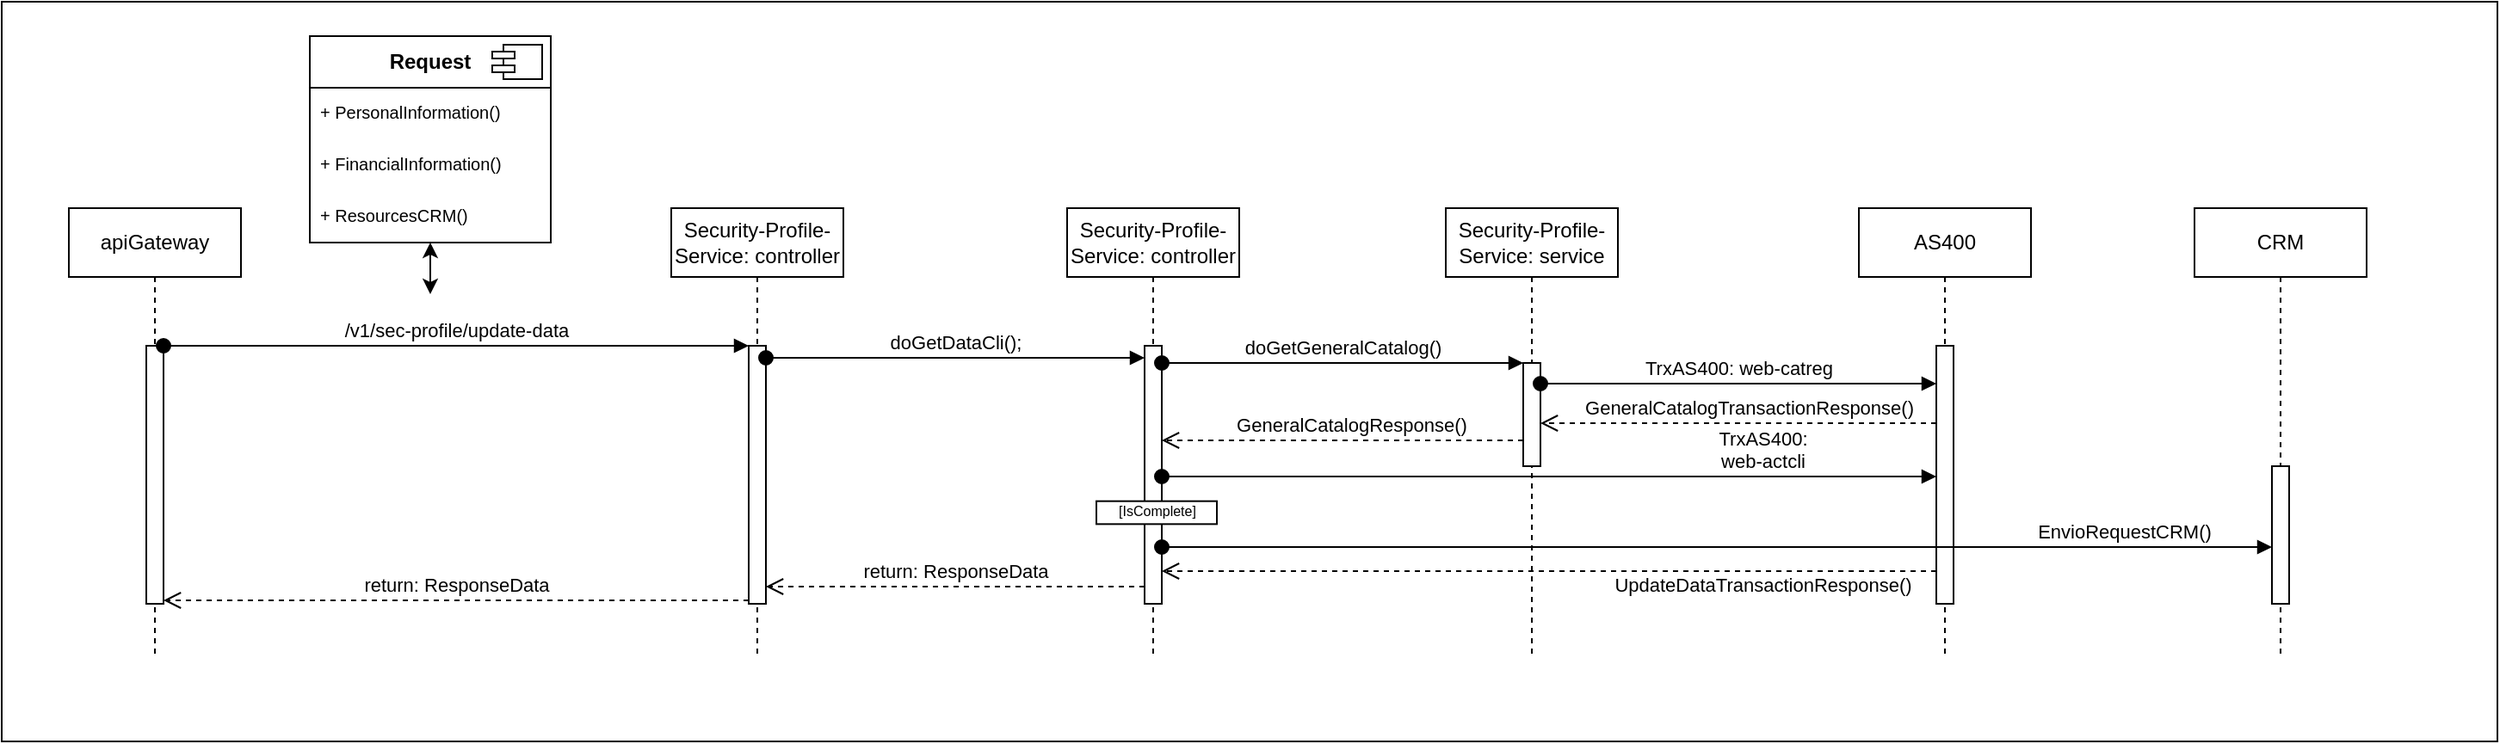 <mxfile version="24.0.1" type="github">
  <diagram name="Page-1" id="2YBvvXClWsGukQMizWep">
    <mxGraphModel dx="1692" dy="1922" grid="1" gridSize="10" guides="1" tooltips="1" connect="1" arrows="1" fold="1" page="1" pageScale="1" pageWidth="850" pageHeight="1100" math="0" shadow="0">
      <root>
        <mxCell id="0" />
        <mxCell id="1" parent="0" />
        <mxCell id="PbU3zcuCg3H1aTCnQKXc-6" value="" style="rounded=0;whiteSpace=wrap;html=1;" parent="1" vertex="1">
          <mxGeometry x="1" y="-80" width="1450" height="430" as="geometry" />
        </mxCell>
        <mxCell id="aM9ryv3xv72pqoxQDRHE-1" value="apiGateway&lt;br&gt;" style="shape=umlLifeline;perimeter=lifelinePerimeter;whiteSpace=wrap;html=1;container=0;dropTarget=0;collapsible=0;recursiveResize=0;outlineConnect=0;portConstraint=eastwest;newEdgeStyle={&quot;edgeStyle&quot;:&quot;elbowEdgeStyle&quot;,&quot;elbow&quot;:&quot;vertical&quot;,&quot;curved&quot;:0,&quot;rounded&quot;:0};" parent="1" vertex="1">
          <mxGeometry x="40" y="40" width="100" height="260" as="geometry" />
        </mxCell>
        <mxCell id="aM9ryv3xv72pqoxQDRHE-2" value="" style="html=1;points=[];perimeter=orthogonalPerimeter;outlineConnect=0;targetShapes=umlLifeline;portConstraint=eastwest;newEdgeStyle={&quot;edgeStyle&quot;:&quot;elbowEdgeStyle&quot;,&quot;elbow&quot;:&quot;vertical&quot;,&quot;curved&quot;:0,&quot;rounded&quot;:0};" parent="aM9ryv3xv72pqoxQDRHE-1" vertex="1">
          <mxGeometry x="45" y="80" width="10" height="150" as="geometry" />
        </mxCell>
        <mxCell id="aM9ryv3xv72pqoxQDRHE-5" value="Security-Profile-Service: controller" style="shape=umlLifeline;perimeter=lifelinePerimeter;whiteSpace=wrap;html=1;container=0;dropTarget=0;collapsible=0;recursiveResize=0;outlineConnect=0;portConstraint=eastwest;newEdgeStyle={&quot;edgeStyle&quot;:&quot;elbowEdgeStyle&quot;,&quot;elbow&quot;:&quot;vertical&quot;,&quot;curved&quot;:0,&quot;rounded&quot;:0};" parent="1" vertex="1">
          <mxGeometry x="390" y="40" width="100" height="260" as="geometry" />
        </mxCell>
        <mxCell id="aM9ryv3xv72pqoxQDRHE-6" value="" style="html=1;points=[];perimeter=orthogonalPerimeter;outlineConnect=0;targetShapes=umlLifeline;portConstraint=eastwest;newEdgeStyle={&quot;edgeStyle&quot;:&quot;elbowEdgeStyle&quot;,&quot;elbow&quot;:&quot;vertical&quot;,&quot;curved&quot;:0,&quot;rounded&quot;:0};" parent="aM9ryv3xv72pqoxQDRHE-5" vertex="1">
          <mxGeometry x="45" y="80" width="10" height="150" as="geometry" />
        </mxCell>
        <mxCell id="aM9ryv3xv72pqoxQDRHE-8" value="return: ResponseData" style="html=1;verticalAlign=bottom;endArrow=open;dashed=1;endSize=8;edgeStyle=elbowEdgeStyle;elbow=vertical;curved=0;rounded=0;" parent="1" edge="1">
          <mxGeometry x="0.002" relative="1" as="geometry">
            <mxPoint x="95" y="268" as="targetPoint" />
            <Array as="points">
              <mxPoint x="380" y="268" />
              <mxPoint x="350" y="288" />
              <mxPoint x="410" y="258" />
              <mxPoint x="320" y="238" />
              <mxPoint x="360" y="218" />
              <mxPoint x="290" y="348" />
              <mxPoint x="190" y="338" />
            </Array>
            <mxPoint x="435" y="268" as="sourcePoint" />
            <mxPoint as="offset" />
          </mxGeometry>
        </mxCell>
        <mxCell id="aM9ryv3xv72pqoxQDRHE-3" value="/v1/sec-profile/update-data" style="html=1;verticalAlign=bottom;startArrow=oval;endArrow=block;startSize=8;edgeStyle=elbowEdgeStyle;elbow=vertical;curved=0;rounded=0;" parent="1" source="aM9ryv3xv72pqoxQDRHE-2" target="aM9ryv3xv72pqoxQDRHE-6" edge="1">
          <mxGeometry relative="1" as="geometry">
            <mxPoint x="190" y="120" as="sourcePoint" />
            <mxPoint x="290" y="120" as="targetPoint" />
            <Array as="points">
              <mxPoint x="300" y="120" />
            </Array>
          </mxGeometry>
        </mxCell>
        <mxCell id="HiY7SZF4ZYyABJ327SN8-1" value="&lt;span style=&quot;font-weight: normal;&quot;&gt;Security-Profile-Service: controller&lt;/span&gt;" style="shape=umlLifeline;perimeter=lifelinePerimeter;whiteSpace=wrap;html=1;container=0;dropTarget=0;collapsible=0;recursiveResize=0;outlineConnect=0;portConstraint=eastwest;newEdgeStyle={&quot;edgeStyle&quot;:&quot;elbowEdgeStyle&quot;,&quot;elbow&quot;:&quot;vertical&quot;,&quot;curved&quot;:0,&quot;rounded&quot;:0};fontStyle=1" parent="1" vertex="1">
          <mxGeometry x="620" y="40" width="100" height="260" as="geometry" />
        </mxCell>
        <mxCell id="HiY7SZF4ZYyABJ327SN8-2" value="" style="html=1;points=[];perimeter=orthogonalPerimeter;outlineConnect=0;targetShapes=umlLifeline;portConstraint=eastwest;newEdgeStyle={&quot;edgeStyle&quot;:&quot;elbowEdgeStyle&quot;,&quot;elbow&quot;:&quot;vertical&quot;,&quot;curved&quot;:0,&quot;rounded&quot;:0};" parent="HiY7SZF4ZYyABJ327SN8-1" vertex="1">
          <mxGeometry x="45" y="80" width="10" height="150" as="geometry" />
        </mxCell>
        <mxCell id="HiY7SZF4ZYyABJ327SN8-4" value="AS400" style="shape=umlLifeline;perimeter=lifelinePerimeter;whiteSpace=wrap;html=1;container=0;dropTarget=0;collapsible=0;recursiveResize=0;outlineConnect=0;portConstraint=eastwest;newEdgeStyle={&quot;edgeStyle&quot;:&quot;elbowEdgeStyle&quot;,&quot;elbow&quot;:&quot;vertical&quot;,&quot;curved&quot;:0,&quot;rounded&quot;:0};" parent="1" vertex="1">
          <mxGeometry x="1080" y="40" width="100" height="260" as="geometry" />
        </mxCell>
        <mxCell id="HiY7SZF4ZYyABJ327SN8-5" value="" style="html=1;points=[];perimeter=orthogonalPerimeter;outlineConnect=0;targetShapes=umlLifeline;portConstraint=eastwest;newEdgeStyle={&quot;edgeStyle&quot;:&quot;elbowEdgeStyle&quot;,&quot;elbow&quot;:&quot;vertical&quot;,&quot;curved&quot;:0,&quot;rounded&quot;:0};" parent="HiY7SZF4ZYyABJ327SN8-4" vertex="1">
          <mxGeometry x="45" y="80" width="10" height="150" as="geometry" />
        </mxCell>
        <mxCell id="HiY7SZF4ZYyABJ327SN8-6" value="TrxAS400:&lt;br style=&quot;border-color: var(--border-color);&quot;&gt;web-actcli" style="html=1;verticalAlign=bottom;startArrow=oval;endArrow=block;startSize=8;edgeStyle=elbowEdgeStyle;elbow=vertical;curved=0;rounded=0;" parent="1" edge="1">
          <mxGeometry x="0.548" relative="1" as="geometry">
            <mxPoint x="675" y="196" as="sourcePoint" />
            <mxPoint x="1125" y="196" as="targetPoint" />
            <Array as="points">
              <mxPoint x="800" y="196" />
              <mxPoint x="820" y="206" />
              <mxPoint x="800" y="146" />
              <mxPoint x="780" y="206" />
              <mxPoint x="800" y="146" />
              <mxPoint x="835" y="186" />
            </Array>
            <mxPoint as="offset" />
          </mxGeometry>
        </mxCell>
        <mxCell id="HiY7SZF4ZYyABJ327SN8-13" value="Request" style="swimlane;whiteSpace=wrap;html=1;startSize=30;" parent="1" vertex="1">
          <mxGeometry x="180" y="-60" width="140" height="120" as="geometry" />
        </mxCell>
        <mxCell id="HiY7SZF4ZYyABJ327SN8-14" value="" style="shape=module;jettyWidth=13;jettyHeight=4;" parent="HiY7SZF4ZYyABJ327SN8-13" vertex="1">
          <mxGeometry x="1" width="29" height="20" relative="1" as="geometry">
            <mxPoint x="-34" y="5" as="offset" />
          </mxGeometry>
        </mxCell>
        <mxCell id="HiY7SZF4ZYyABJ327SN8-15" value="&lt;p style=&quot;line-height:1.38;margin-top:0pt;margin-bottom:0pt;&quot; dir=&quot;ltr&quot;&gt;&lt;/p&gt;&lt;p style=&quot;line-height:1.38;margin-top:0pt;margin-bottom:0pt;&quot; dir=&quot;ltr&quot;&gt;&lt;/p&gt;&lt;p style=&quot;line-height:1.38;margin-top:0pt;margin-bottom:0pt;&quot; dir=&quot;ltr&quot;&gt;&lt;/p&gt;&lt;p style=&quot;line-height:1.38;margin-top:0pt;margin-bottom:0pt;&quot; dir=&quot;ltr&quot;&gt;&lt;/p&gt;&lt;p style=&quot;line-height:1.38;margin-top:0pt;margin-bottom:0pt;&quot; dir=&quot;ltr&quot;&gt;&lt;/p&gt;&lt;p style=&quot;line-height:1.38;margin-top:0pt;margin-bottom:0pt;&quot; dir=&quot;ltr&quot;&gt;&lt;/p&gt;&lt;p style=&quot;line-height:1.38;margin-top:0pt;margin-bottom:0pt;&quot; dir=&quot;ltr&quot;&gt;&lt;/p&gt;&lt;p style=&quot;line-height:1.38;margin-top:0pt;margin-bottom:0pt;&quot; dir=&quot;ltr&quot;&gt;&lt;/p&gt;&lt;p style=&quot;line-height:1.38;margin-top:0pt;margin-bottom:0pt;&quot; dir=&quot;ltr&quot;&gt;&lt;/p&gt;&lt;p style=&quot;line-height:1.38;margin-top:0pt;margin-bottom:0pt;&quot; dir=&quot;ltr&quot;&gt;&lt;/p&gt;&lt;p style=&quot;line-height:1.38;margin-top:0pt;margin-bottom:0pt;&quot; dir=&quot;ltr&quot;&gt;&lt;/p&gt;&lt;p style=&quot;line-height:1.38;margin-top:0pt;margin-bottom:0pt;&quot; dir=&quot;ltr&quot;&gt;&lt;/p&gt;&lt;p style=&quot;line-height:1.38;margin-top:0pt;margin-bottom:0pt;&quot; dir=&quot;ltr&quot;&gt;&lt;/p&gt;&lt;p style=&quot;line-height:1.38;margin-top:0pt;margin-bottom:0pt;&quot; dir=&quot;ltr&quot;&gt;&lt;/p&gt;&lt;p style=&quot;line-height:1.38;margin-top:0pt;margin-bottom:0pt;&quot; dir=&quot;ltr&quot;&gt;&lt;/p&gt;&lt;p style=&quot;line-height:1.38;margin-top:0pt;margin-bottom:0pt;&quot; dir=&quot;ltr&quot;&gt;&lt;/p&gt;&lt;p style=&quot;line-height:1.38;margin-top:0pt;margin-bottom:0pt;&quot; dir=&quot;ltr&quot;&gt;&lt;/p&gt;&lt;p style=&quot;line-height:1.38;margin-top:0pt;margin-bottom:0pt;&quot; dir=&quot;ltr&quot;&gt;&lt;/p&gt;&lt;div&gt;&lt;/div&gt;&lt;font size=&quot;1&quot; face=&quot;Arial, sans-serif&quot;&gt;+ PersonalInformation()&lt;/font&gt;&lt;br&gt;&lt;span id=&quot;docs-internal-guid-35b9aa86-7fff-8cd9-a609-26aaf156870c&quot;&gt;&lt;/span&gt;" style="text;strokeColor=none;fillColor=none;align=left;verticalAlign=top;spacingLeft=4;spacingRight=4;overflow=hidden;rotatable=0;points=[[0,0.5],[1,0.5]];portConstraint=eastwest;whiteSpace=wrap;html=1;" parent="HiY7SZF4ZYyABJ327SN8-13" vertex="1">
          <mxGeometry y="30" width="200" height="30" as="geometry" />
        </mxCell>
        <mxCell id="PbU3zcuCg3H1aTCnQKXc-4" value="&lt;p style=&quot;line-height:1.38;margin-top:0pt;margin-bottom:0pt;&quot; dir=&quot;ltr&quot;&gt;&lt;/p&gt;&lt;p style=&quot;line-height:1.38;margin-top:0pt;margin-bottom:0pt;&quot; dir=&quot;ltr&quot;&gt;&lt;/p&gt;&lt;p style=&quot;line-height:1.38;margin-top:0pt;margin-bottom:0pt;&quot; dir=&quot;ltr&quot;&gt;&lt;/p&gt;&lt;p style=&quot;line-height:1.38;margin-top:0pt;margin-bottom:0pt;&quot; dir=&quot;ltr&quot;&gt;&lt;/p&gt;&lt;p style=&quot;line-height:1.38;margin-top:0pt;margin-bottom:0pt;&quot; dir=&quot;ltr&quot;&gt;&lt;/p&gt;&lt;p style=&quot;line-height:1.38;margin-top:0pt;margin-bottom:0pt;&quot; dir=&quot;ltr&quot;&gt;&lt;/p&gt;&lt;p style=&quot;line-height:1.38;margin-top:0pt;margin-bottom:0pt;&quot; dir=&quot;ltr&quot;&gt;&lt;/p&gt;&lt;p style=&quot;line-height:1.38;margin-top:0pt;margin-bottom:0pt;&quot; dir=&quot;ltr&quot;&gt;&lt;/p&gt;&lt;p style=&quot;line-height:1.38;margin-top:0pt;margin-bottom:0pt;&quot; dir=&quot;ltr&quot;&gt;&lt;/p&gt;&lt;p style=&quot;line-height:1.38;margin-top:0pt;margin-bottom:0pt;&quot; dir=&quot;ltr&quot;&gt;&lt;/p&gt;&lt;p style=&quot;line-height:1.38;margin-top:0pt;margin-bottom:0pt;&quot; dir=&quot;ltr&quot;&gt;&lt;/p&gt;&lt;p style=&quot;line-height:1.38;margin-top:0pt;margin-bottom:0pt;&quot; dir=&quot;ltr&quot;&gt;&lt;/p&gt;&lt;p style=&quot;line-height:1.38;margin-top:0pt;margin-bottom:0pt;&quot; dir=&quot;ltr&quot;&gt;&lt;/p&gt;&lt;p style=&quot;line-height:1.38;margin-top:0pt;margin-bottom:0pt;&quot; dir=&quot;ltr&quot;&gt;&lt;/p&gt;&lt;p style=&quot;line-height:1.38;margin-top:0pt;margin-bottom:0pt;&quot; dir=&quot;ltr&quot;&gt;&lt;/p&gt;&lt;p style=&quot;line-height:1.38;margin-top:0pt;margin-bottom:0pt;&quot; dir=&quot;ltr&quot;&gt;&lt;/p&gt;&lt;p style=&quot;line-height:1.38;margin-top:0pt;margin-bottom:0pt;&quot; dir=&quot;ltr&quot;&gt;&lt;/p&gt;&lt;p style=&quot;line-height:1.38;margin-top:0pt;margin-bottom:0pt;&quot; dir=&quot;ltr&quot;&gt;&lt;/p&gt;&lt;div&gt;&lt;/div&gt;&lt;font size=&quot;1&quot; face=&quot;Arial, sans-serif&quot;&gt;+ FinancialInformation()&lt;/font&gt;&lt;br&gt;&lt;span id=&quot;docs-internal-guid-35b9aa86-7fff-8cd9-a609-26aaf156870c&quot;&gt;&lt;/span&gt;" style="text;strokeColor=none;fillColor=none;align=left;verticalAlign=top;spacingLeft=4;spacingRight=4;overflow=hidden;rotatable=0;points=[[0,0.5],[1,0.5]];portConstraint=eastwest;whiteSpace=wrap;html=1;" parent="HiY7SZF4ZYyABJ327SN8-13" vertex="1">
          <mxGeometry y="60" width="200" height="30" as="geometry" />
        </mxCell>
        <mxCell id="PbU3zcuCg3H1aTCnQKXc-5" value="&lt;p style=&quot;line-height:1.38;margin-top:0pt;margin-bottom:0pt;&quot; dir=&quot;ltr&quot;&gt;&lt;/p&gt;&lt;p style=&quot;line-height:1.38;margin-top:0pt;margin-bottom:0pt;&quot; dir=&quot;ltr&quot;&gt;&lt;/p&gt;&lt;p style=&quot;line-height:1.38;margin-top:0pt;margin-bottom:0pt;&quot; dir=&quot;ltr&quot;&gt;&lt;/p&gt;&lt;p style=&quot;line-height:1.38;margin-top:0pt;margin-bottom:0pt;&quot; dir=&quot;ltr&quot;&gt;&lt;/p&gt;&lt;p style=&quot;line-height:1.38;margin-top:0pt;margin-bottom:0pt;&quot; dir=&quot;ltr&quot;&gt;&lt;/p&gt;&lt;p style=&quot;line-height:1.38;margin-top:0pt;margin-bottom:0pt;&quot; dir=&quot;ltr&quot;&gt;&lt;/p&gt;&lt;p style=&quot;line-height:1.38;margin-top:0pt;margin-bottom:0pt;&quot; dir=&quot;ltr&quot;&gt;&lt;/p&gt;&lt;p style=&quot;line-height:1.38;margin-top:0pt;margin-bottom:0pt;&quot; dir=&quot;ltr&quot;&gt;&lt;/p&gt;&lt;p style=&quot;line-height:1.38;margin-top:0pt;margin-bottom:0pt;&quot; dir=&quot;ltr&quot;&gt;&lt;/p&gt;&lt;p style=&quot;line-height:1.38;margin-top:0pt;margin-bottom:0pt;&quot; dir=&quot;ltr&quot;&gt;&lt;/p&gt;&lt;p style=&quot;line-height:1.38;margin-top:0pt;margin-bottom:0pt;&quot; dir=&quot;ltr&quot;&gt;&lt;/p&gt;&lt;p style=&quot;line-height:1.38;margin-top:0pt;margin-bottom:0pt;&quot; dir=&quot;ltr&quot;&gt;&lt;/p&gt;&lt;p style=&quot;line-height:1.38;margin-top:0pt;margin-bottom:0pt;&quot; dir=&quot;ltr&quot;&gt;&lt;/p&gt;&lt;p style=&quot;line-height:1.38;margin-top:0pt;margin-bottom:0pt;&quot; dir=&quot;ltr&quot;&gt;&lt;/p&gt;&lt;p style=&quot;line-height:1.38;margin-top:0pt;margin-bottom:0pt;&quot; dir=&quot;ltr&quot;&gt;&lt;/p&gt;&lt;p style=&quot;line-height:1.38;margin-top:0pt;margin-bottom:0pt;&quot; dir=&quot;ltr&quot;&gt;&lt;/p&gt;&lt;p style=&quot;line-height:1.38;margin-top:0pt;margin-bottom:0pt;&quot; dir=&quot;ltr&quot;&gt;&lt;/p&gt;&lt;p style=&quot;line-height:1.38;margin-top:0pt;margin-bottom:0pt;&quot; dir=&quot;ltr&quot;&gt;&lt;/p&gt;&lt;div&gt;&lt;/div&gt;&lt;font size=&quot;1&quot; face=&quot;Arial, sans-serif&quot;&gt;+ ResourcesCRM()&lt;/font&gt;&lt;br&gt;&lt;span id=&quot;docs-internal-guid-35b9aa86-7fff-8cd9-a609-26aaf156870c&quot;&gt;&lt;/span&gt;" style="text;strokeColor=none;fillColor=none;align=left;verticalAlign=top;spacingLeft=4;spacingRight=4;overflow=hidden;rotatable=0;points=[[0,0.5],[1,0.5]];portConstraint=eastwest;whiteSpace=wrap;html=1;" parent="HiY7SZF4ZYyABJ327SN8-13" vertex="1">
          <mxGeometry y="90" width="200" height="30" as="geometry" />
        </mxCell>
        <mxCell id="HiY7SZF4ZYyABJ327SN8-16" value="" style="endArrow=classic;startArrow=classic;html=1;rounded=0;" parent="1" target="HiY7SZF4ZYyABJ327SN8-13" edge="1">
          <mxGeometry width="50" height="50" relative="1" as="geometry">
            <mxPoint x="250" y="90" as="sourcePoint" />
            <mxPoint x="250" y="-120" as="targetPoint" />
          </mxGeometry>
        </mxCell>
        <mxCell id="HiY7SZF4ZYyABJ327SN8-26" value="UpdateDataTransactionResponse()" style="html=1;verticalAlign=bottom;endArrow=open;dashed=1;endSize=8;edgeStyle=elbowEdgeStyle;elbow=vertical;curved=0;rounded=0;" parent="1" edge="1">
          <mxGeometry x="-0.548" y="17" relative="1" as="geometry">
            <mxPoint x="675" y="251" as="targetPoint" />
            <Array as="points">
              <mxPoint x="810" y="251" />
              <mxPoint x="820" y="271" />
              <mxPoint x="795" y="261" />
              <mxPoint x="705" y="241" />
              <mxPoint x="745" y="221" />
              <mxPoint x="675" y="351" />
              <mxPoint x="575" y="341" />
            </Array>
            <mxPoint x="1125" y="251" as="sourcePoint" />
            <mxPoint as="offset" />
          </mxGeometry>
        </mxCell>
        <mxCell id="HiY7SZF4ZYyABJ327SN8-31" value="return: ResponseData" style="html=1;verticalAlign=bottom;endArrow=open;dashed=1;endSize=8;edgeStyle=elbowEdgeStyle;elbow=vertical;curved=0;rounded=0;" parent="1" edge="1">
          <mxGeometry relative="1" as="geometry">
            <mxPoint x="445" y="260" as="targetPoint" />
            <Array as="points">
              <mxPoint x="620" y="260" />
              <mxPoint x="605" y="280" />
              <mxPoint x="515" y="260" />
              <mxPoint x="555" y="240" />
              <mxPoint x="485" y="370" />
              <mxPoint x="385" y="360" />
            </Array>
            <mxPoint x="665" y="260" as="sourcePoint" />
          </mxGeometry>
        </mxCell>
        <mxCell id="PbU3zcuCg3H1aTCnQKXc-1" value="doGetDataCli();" style="html=1;verticalAlign=bottom;startArrow=oval;endArrow=block;startSize=8;edgeStyle=elbowEdgeStyle;elbow=vertical;curved=0;rounded=0;" parent="1" source="aM9ryv3xv72pqoxQDRHE-6" target="HiY7SZF4ZYyABJ327SN8-2" edge="1">
          <mxGeometry relative="1" as="geometry">
            <mxPoint x="375" y="127" as="sourcePoint" />
            <mxPoint x="605" y="127" as="targetPoint" />
            <Array as="points">
              <mxPoint x="560" y="127" />
              <mxPoint x="485" y="127" />
            </Array>
            <mxPoint as="offset" />
          </mxGeometry>
        </mxCell>
        <mxCell id="TaB4KZAR3OBn58HpkJUY-1" value="Security-Profile-Service: service" style="shape=umlLifeline;perimeter=lifelinePerimeter;whiteSpace=wrap;html=1;container=0;dropTarget=0;collapsible=0;recursiveResize=0;outlineConnect=0;portConstraint=eastwest;newEdgeStyle={&quot;edgeStyle&quot;:&quot;elbowEdgeStyle&quot;,&quot;elbow&quot;:&quot;vertical&quot;,&quot;curved&quot;:0,&quot;rounded&quot;:0};" vertex="1" parent="1">
          <mxGeometry x="840" y="40" width="100" height="260" as="geometry" />
        </mxCell>
        <mxCell id="TaB4KZAR3OBn58HpkJUY-2" value="" style="html=1;points=[];perimeter=orthogonalPerimeter;outlineConnect=0;targetShapes=umlLifeline;portConstraint=eastwest;newEdgeStyle={&quot;edgeStyle&quot;:&quot;elbowEdgeStyle&quot;,&quot;elbow&quot;:&quot;vertical&quot;,&quot;curved&quot;:0,&quot;rounded&quot;:0};" vertex="1" parent="TaB4KZAR3OBn58HpkJUY-1">
          <mxGeometry x="45" y="90" width="10" height="60" as="geometry" />
        </mxCell>
        <mxCell id="TaB4KZAR3OBn58HpkJUY-3" value="doGetGeneralCatalog()" style="html=1;verticalAlign=bottom;startArrow=oval;endArrow=block;startSize=8;edgeStyle=elbowEdgeStyle;elbow=vertical;curved=0;rounded=0;" edge="1" parent="1">
          <mxGeometry relative="1" as="geometry">
            <mxPoint x="675" y="130" as="sourcePoint" />
            <mxPoint x="885" y="130" as="targetPoint" />
            <Array as="points">
              <mxPoint x="755" y="130" />
              <mxPoint x="680" y="130" />
            </Array>
            <mxPoint as="offset" />
          </mxGeometry>
        </mxCell>
        <mxCell id="TaB4KZAR3OBn58HpkJUY-4" value="GeneralCatalogTransactionResponse()" style="html=1;verticalAlign=bottom;endArrow=open;dashed=1;endSize=8;edgeStyle=elbowEdgeStyle;elbow=vertical;curved=0;rounded=0;" edge="1" parent="1">
          <mxGeometry x="-0.05" relative="1" as="geometry">
            <mxPoint x="895" y="165" as="targetPoint" />
            <Array as="points">
              <mxPoint x="950" y="165" />
              <mxPoint x="835" y="185" />
              <mxPoint x="810" y="175" />
              <mxPoint x="720" y="155" />
              <mxPoint x="760" y="135" />
              <mxPoint x="690" y="265" />
              <mxPoint x="590" y="255" />
            </Array>
            <mxPoint x="1125" y="165" as="sourcePoint" />
            <mxPoint as="offset" />
          </mxGeometry>
        </mxCell>
        <mxCell id="TaB4KZAR3OBn58HpkJUY-5" value="TrxAS400: web-catreg" style="html=1;verticalAlign=bottom;startArrow=oval;endArrow=block;startSize=8;edgeStyle=elbowEdgeStyle;elbow=vertical;curved=0;rounded=0;" edge="1" parent="1">
          <mxGeometry relative="1" as="geometry">
            <mxPoint x="895" y="142" as="sourcePoint" />
            <mxPoint x="1125" y="142" as="targetPoint" />
            <Array as="points">
              <mxPoint x="990" y="142" />
              <mxPoint x="915" y="142" />
            </Array>
            <mxPoint as="offset" />
          </mxGeometry>
        </mxCell>
        <mxCell id="TaB4KZAR3OBn58HpkJUY-6" value="GeneralCatalogResponse()" style="html=1;verticalAlign=bottom;endArrow=open;dashed=1;endSize=8;edgeStyle=elbowEdgeStyle;elbow=vertical;curved=0;rounded=0;" edge="1" parent="1">
          <mxGeometry x="-0.05" relative="1" as="geometry">
            <mxPoint x="675" y="175" as="targetPoint" />
            <Array as="points">
              <mxPoint x="745" y="175" />
              <mxPoint x="630" y="195" />
              <mxPoint x="605" y="185" />
              <mxPoint x="515" y="165" />
              <mxPoint x="555" y="145" />
              <mxPoint x="485" y="275" />
              <mxPoint x="385" y="265" />
            </Array>
            <mxPoint x="885" y="175" as="sourcePoint" />
            <mxPoint as="offset" />
          </mxGeometry>
        </mxCell>
        <mxCell id="TaB4KZAR3OBn58HpkJUY-7" value="CRM" style="shape=umlLifeline;perimeter=lifelinePerimeter;whiteSpace=wrap;html=1;container=0;dropTarget=0;collapsible=0;recursiveResize=0;outlineConnect=0;portConstraint=eastwest;newEdgeStyle={&quot;edgeStyle&quot;:&quot;elbowEdgeStyle&quot;,&quot;elbow&quot;:&quot;vertical&quot;,&quot;curved&quot;:0,&quot;rounded&quot;:0};" vertex="1" parent="1">
          <mxGeometry x="1275" y="40" width="100" height="260" as="geometry" />
        </mxCell>
        <mxCell id="TaB4KZAR3OBn58HpkJUY-8" value="" style="html=1;points=[];perimeter=orthogonalPerimeter;outlineConnect=0;targetShapes=umlLifeline;portConstraint=eastwest;newEdgeStyle={&quot;edgeStyle&quot;:&quot;elbowEdgeStyle&quot;,&quot;elbow&quot;:&quot;vertical&quot;,&quot;curved&quot;:0,&quot;rounded&quot;:0};" vertex="1" parent="TaB4KZAR3OBn58HpkJUY-7">
          <mxGeometry x="45" y="150" width="10" height="80" as="geometry" />
        </mxCell>
        <mxCell id="TaB4KZAR3OBn58HpkJUY-9" value="EnvioRequestCRM()" style="html=1;verticalAlign=bottom;startArrow=oval;endArrow=block;startSize=8;edgeStyle=elbowEdgeStyle;elbow=vertical;curved=0;rounded=0;" edge="1" parent="1">
          <mxGeometry x="0.734" relative="1" as="geometry">
            <mxPoint x="675" y="237" as="sourcePoint" />
            <mxPoint x="1320" y="237" as="targetPoint" />
            <Array as="points">
              <mxPoint x="815" y="237" />
              <mxPoint x="835" y="247" />
              <mxPoint x="815" y="187" />
              <mxPoint x="795" y="247" />
              <mxPoint x="815" y="187" />
              <mxPoint x="850" y="227" />
            </Array>
            <mxPoint as="offset" />
          </mxGeometry>
        </mxCell>
        <mxCell id="TaB4KZAR3OBn58HpkJUY-12" value="" style="group" vertex="1" connectable="0" parent="1">
          <mxGeometry x="637" y="207" width="70" height="20" as="geometry" />
        </mxCell>
        <mxCell id="TaB4KZAR3OBn58HpkJUY-11" value="" style="rounded=0;whiteSpace=wrap;html=1;" vertex="1" parent="TaB4KZAR3OBn58HpkJUY-12">
          <mxGeometry y="3.333" width="70" height="13.333" as="geometry" />
        </mxCell>
        <mxCell id="TaB4KZAR3OBn58HpkJUY-10" value="&lt;font style=&quot;font-size: 8px;&quot;&gt;[IsComplete]&lt;/font&gt;" style="text;html=1;align=center;verticalAlign=middle;resizable=0;points=[];autosize=1;strokeColor=none;fillColor=none;" vertex="1" parent="TaB4KZAR3OBn58HpkJUY-12">
          <mxGeometry y="-7" width="70" height="30" as="geometry" />
        </mxCell>
      </root>
    </mxGraphModel>
  </diagram>
</mxfile>
